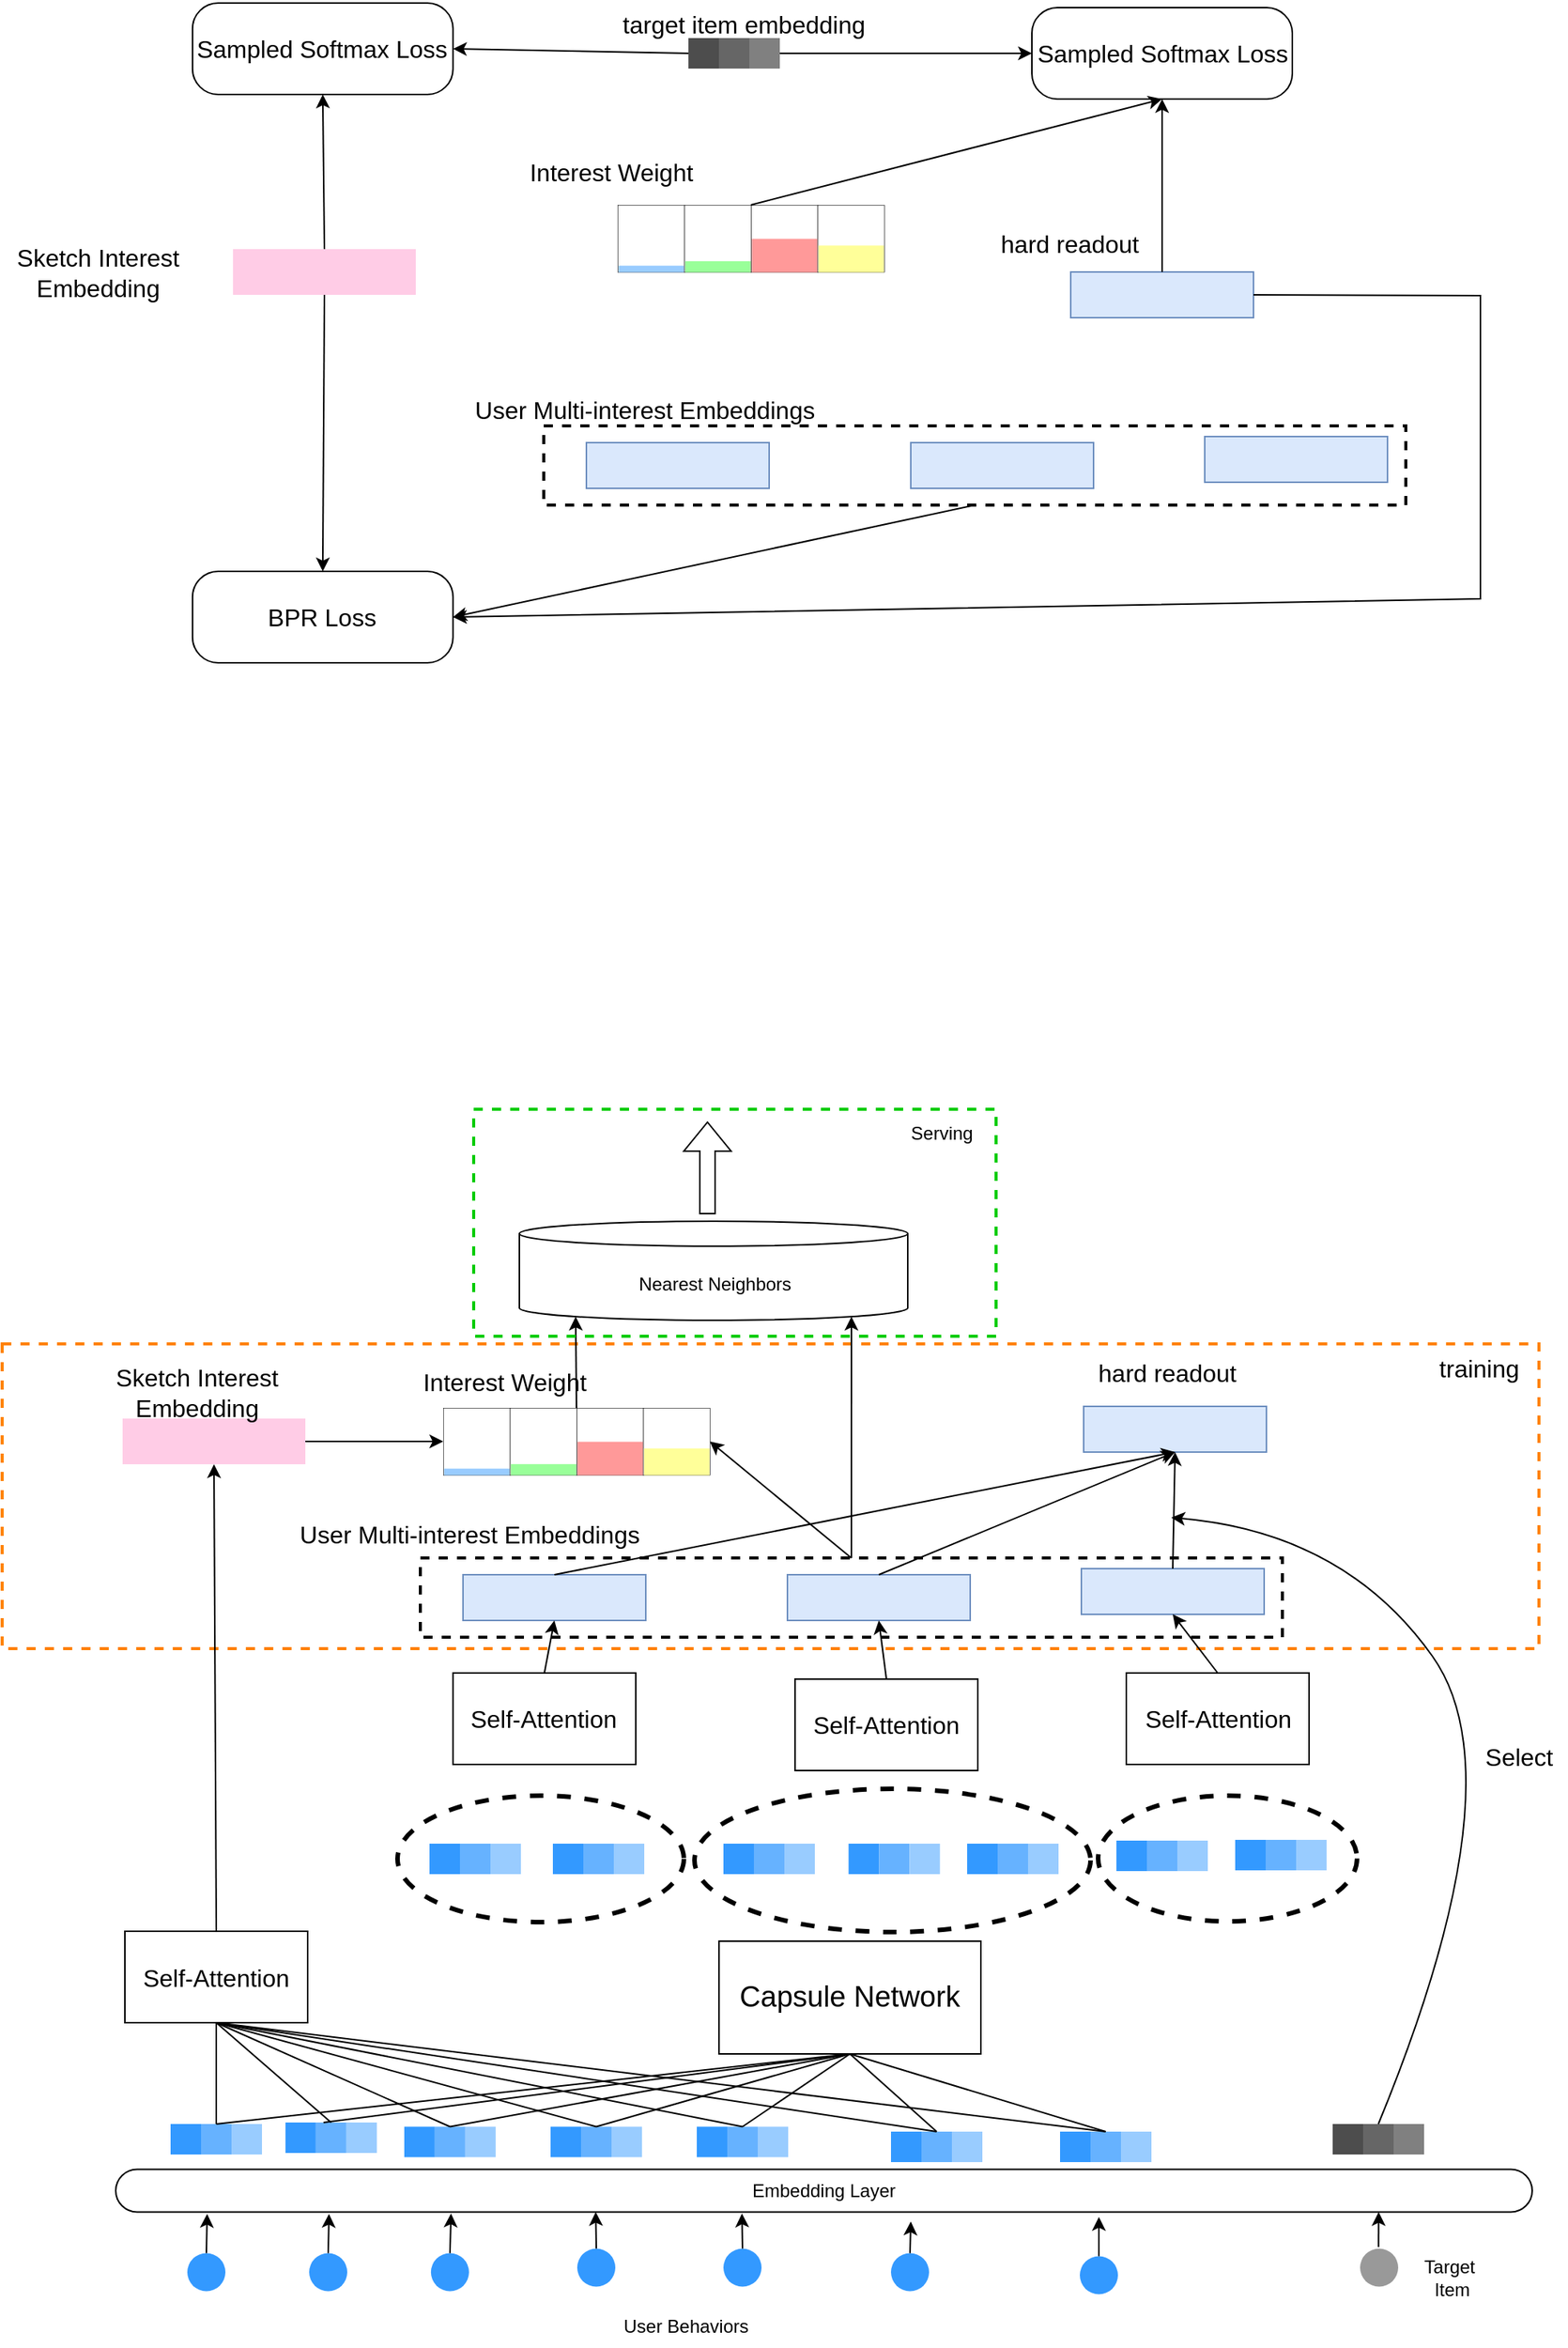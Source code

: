 <mxfile version="24.2.3" type="github">
  <diagram id="xxs9f7XkWUvfaM0idZEA" name="第 1 页">
    <mxGraphModel dx="1449" dy="1689" grid="0" gridSize="10" guides="1" tooltips="1" connect="1" arrows="0" fold="1" page="1" pageScale="1" pageWidth="1169" pageHeight="827" math="0" shadow="0">
      <root>
        <mxCell id="0" />
        <mxCell id="1" parent="0" />
        <mxCell id="RtRES47J5Ojtq-fYCREe-252" value="" style="rounded=0;whiteSpace=wrap;html=1;dashed=1;strokeWidth=2;fillColor=none;strokeColor=#FF8000;" vertex="1" parent="1">
          <mxGeometry x="19.42" y="159" width="1009" height="200" as="geometry" />
        </mxCell>
        <mxCell id="RtRES47J5Ojtq-fYCREe-196" value="" style="group" vertex="1" connectable="0" parent="1">
          <mxGeometry x="330.5" y="6.0" width="339" height="160.0" as="geometry" />
        </mxCell>
        <mxCell id="RtRES47J5Ojtq-fYCREe-189" value="Serving" style="text;html=1;align=center;verticalAlign=middle;resizable=0;points=[];autosize=1;strokeColor=none;fillColor=none;" vertex="1" parent="RtRES47J5Ojtq-fYCREe-196">
          <mxGeometry x="275.5" y="1.99" width="59" height="26" as="geometry" />
        </mxCell>
        <mxCell id="RtRES47J5Ojtq-fYCREe-190" value="" style="shape=flexArrow;endArrow=classic;html=1;rounded=0;" edge="1" parent="RtRES47J5Ojtq-fYCREe-196">
          <mxGeometry width="50" height="50" relative="1" as="geometry">
            <mxPoint x="152" y="67.99" as="sourcePoint" />
            <mxPoint x="152" y="6.99" as="targetPoint" />
          </mxGeometry>
        </mxCell>
        <mxCell id="RtRES47J5Ojtq-fYCREe-191" value="" style="group" vertex="1" connectable="0" parent="RtRES47J5Ojtq-fYCREe-196">
          <mxGeometry x="28.5" y="72.5" width="255" height="65" as="geometry" />
        </mxCell>
        <mxCell id="RtRES47J5Ojtq-fYCREe-192" value="" style="shape=cylinder3;whiteSpace=wrap;html=1;boundedLbl=1;backgroundOutline=1;size=8.176;" vertex="1" parent="RtRES47J5Ojtq-fYCREe-191">
          <mxGeometry width="255" height="65" as="geometry" />
        </mxCell>
        <mxCell id="RtRES47J5Ojtq-fYCREe-193" value="Nearest N&lt;span style=&quot;background-color: initial;&quot;&gt;eighbors&lt;/span&gt;" style="text;html=1;align=center;verticalAlign=middle;resizable=0;points=[];autosize=1;strokeColor=none;fillColor=none;" vertex="1" parent="RtRES47J5Ojtq-fYCREe-191">
          <mxGeometry x="68.999" y="28.51" width="118" height="26" as="geometry" />
        </mxCell>
        <mxCell id="RtRES47J5Ojtq-fYCREe-122" value="" style="ellipse;whiteSpace=wrap;html=1;dashed=1;shadow=0;strokeWidth=3;fillColor=none;" vertex="1" parent="1">
          <mxGeometry x="739" y="455.5" width="170" height="82.5" as="geometry" />
        </mxCell>
        <mxCell id="eZbzr1Br7c3N-v60xn89-15" value="User Behaviors" style="text;html=1;align=center;verticalAlign=middle;resizable=0;points=[];autosize=1;strokeColor=none;fillColor=none;rotation=0;" parent="1" vertex="1">
          <mxGeometry x="418" y="791" width="100" height="26" as="geometry" />
        </mxCell>
        <mxCell id="4Mn8asKNzj84r8SPvgYz-38" value="" style="ellipse;whiteSpace=wrap;html=1;aspect=fixed;fillColor=#3399FF;strokeColor=none;container=0;" parent="1" vertex="1">
          <mxGeometry x="397.0" y="752.75" width="25" height="25" as="geometry" />
        </mxCell>
        <mxCell id="4Mn8asKNzj84r8SPvgYz-250" value="" style="ellipse;whiteSpace=wrap;html=1;aspect=fixed;fillColor=#3399FF;strokeColor=none;container=0;" parent="1" vertex="1">
          <mxGeometry x="493.0" y="752.75" width="25" height="25" as="geometry" />
        </mxCell>
        <mxCell id="eZbzr1Br7c3N-v60xn89-103" value="Embedding Layer" style="rounded=1;whiteSpace=wrap;html=1;arcSize=50;direction=west;rotation=0;" parent="1" vertex="1">
          <mxGeometry x="94" y="700.74" width="930" height="28.01" as="geometry" />
        </mxCell>
        <mxCell id="4Mn8asKNzj84r8SPvgYz-272" value="" style="ellipse;whiteSpace=wrap;html=1;aspect=fixed;fillColor=#999999;strokeColor=none;container=0;" parent="1" vertex="1">
          <mxGeometry x="911" y="752.75" width="25" height="25" as="geometry" />
        </mxCell>
        <mxCell id="4Mn8asKNzj84r8SPvgYz-296" value="Target&amp;nbsp;&lt;div style=&quot;font-size: 12px;&quot;&gt;Item&lt;/div&gt;" style="text;html=1;align=center;verticalAlign=middle;resizable=0;points=[];autosize=1;strokeColor=none;fillColor=none;fontSize=12;strokeWidth=1;" parent="1" vertex="1">
          <mxGeometry x="943.62" y="751.75" width="55" height="41" as="geometry" />
        </mxCell>
        <mxCell id="RtRES47J5Ojtq-fYCREe-1" value="" style="group" vertex="1" connectable="0" parent="1">
          <mxGeometry x="283.44" y="672.75" width="60" height="20" as="geometry" />
        </mxCell>
        <mxCell id="4Mn8asKNzj84r8SPvgYz-265" value="" style="whiteSpace=wrap;html=1;aspect=fixed;fillColor=#3399FF;strokeColor=none;container=0;flipV=0;" parent="RtRES47J5Ojtq-fYCREe-1" vertex="1">
          <mxGeometry width="20" height="20" as="geometry" />
        </mxCell>
        <mxCell id="4Mn8asKNzj84r8SPvgYz-266" value="" style="whiteSpace=wrap;html=1;aspect=fixed;fillColor=#66B2FF;strokeColor=none;container=0;flipV=0;" parent="RtRES47J5Ojtq-fYCREe-1" vertex="1">
          <mxGeometry x="20" width="20" height="20" as="geometry" />
        </mxCell>
        <mxCell id="4Mn8asKNzj84r8SPvgYz-267" value="" style="whiteSpace=wrap;html=1;aspect=fixed;fillColor=#99CCFF;strokeColor=none;container=0;flipV=0;" parent="RtRES47J5Ojtq-fYCREe-1" vertex="1">
          <mxGeometry x="40" width="20" height="20" as="geometry" />
        </mxCell>
        <mxCell id="RtRES47J5Ojtq-fYCREe-10" value="" style="group" vertex="1" connectable="0" parent="1">
          <mxGeometry x="714" y="676" width="60" height="20" as="geometry" />
        </mxCell>
        <mxCell id="RtRES47J5Ojtq-fYCREe-11" value="" style="whiteSpace=wrap;html=1;aspect=fixed;fillColor=#3399FF;strokeColor=none;container=0;flipV=0;" vertex="1" parent="RtRES47J5Ojtq-fYCREe-10">
          <mxGeometry width="20" height="20" as="geometry" />
        </mxCell>
        <mxCell id="RtRES47J5Ojtq-fYCREe-12" value="" style="whiteSpace=wrap;html=1;aspect=fixed;fillColor=#66B2FF;strokeColor=none;container=0;flipV=0;" vertex="1" parent="RtRES47J5Ojtq-fYCREe-10">
          <mxGeometry x="20" width="20" height="20" as="geometry" />
        </mxCell>
        <mxCell id="RtRES47J5Ojtq-fYCREe-13" value="" style="whiteSpace=wrap;html=1;aspect=fixed;fillColor=#99CCFF;strokeColor=none;container=0;flipV=0;" vertex="1" parent="RtRES47J5Ojtq-fYCREe-10">
          <mxGeometry x="40" width="20" height="20" as="geometry" />
        </mxCell>
        <mxCell id="RtRES47J5Ojtq-fYCREe-2" value="" style="group" vertex="1" connectable="0" parent="1">
          <mxGeometry x="379.5" y="672.75" width="60" height="20" as="geometry" />
        </mxCell>
        <mxCell id="RtRES47J5Ojtq-fYCREe-3" value="" style="whiteSpace=wrap;html=1;aspect=fixed;fillColor=#3399FF;strokeColor=none;container=0;flipV=0;" vertex="1" parent="RtRES47J5Ojtq-fYCREe-2">
          <mxGeometry width="20" height="20" as="geometry" />
        </mxCell>
        <mxCell id="RtRES47J5Ojtq-fYCREe-4" value="" style="whiteSpace=wrap;html=1;aspect=fixed;fillColor=#66B2FF;strokeColor=none;container=0;flipV=0;" vertex="1" parent="RtRES47J5Ojtq-fYCREe-2">
          <mxGeometry x="20" width="20" height="20" as="geometry" />
        </mxCell>
        <mxCell id="RtRES47J5Ojtq-fYCREe-5" value="" style="whiteSpace=wrap;html=1;aspect=fixed;fillColor=#99CCFF;strokeColor=none;container=0;flipV=0;" vertex="1" parent="RtRES47J5Ojtq-fYCREe-2">
          <mxGeometry x="40" width="20" height="20" as="geometry" />
        </mxCell>
        <mxCell id="RtRES47J5Ojtq-fYCREe-6" value="" style="group" vertex="1" connectable="0" parent="1">
          <mxGeometry x="475.5" y="672.75" width="60" height="20" as="geometry" />
        </mxCell>
        <mxCell id="RtRES47J5Ojtq-fYCREe-7" value="" style="whiteSpace=wrap;html=1;aspect=fixed;fillColor=#3399FF;strokeColor=none;container=0;flipV=0;" vertex="1" parent="RtRES47J5Ojtq-fYCREe-6">
          <mxGeometry width="20" height="20" as="geometry" />
        </mxCell>
        <mxCell id="RtRES47J5Ojtq-fYCREe-8" value="" style="whiteSpace=wrap;html=1;aspect=fixed;fillColor=#66B2FF;strokeColor=none;container=0;flipV=0;" vertex="1" parent="RtRES47J5Ojtq-fYCREe-6">
          <mxGeometry x="20" width="20" height="20" as="geometry" />
        </mxCell>
        <mxCell id="RtRES47J5Ojtq-fYCREe-9" value="" style="whiteSpace=wrap;html=1;aspect=fixed;fillColor=#99CCFF;strokeColor=none;container=0;flipV=0;" vertex="1" parent="RtRES47J5Ojtq-fYCREe-6">
          <mxGeometry x="40" width="20" height="20" as="geometry" />
        </mxCell>
        <mxCell id="4Mn8asKNzj84r8SPvgYz-212" value="" style="ellipse;whiteSpace=wrap;html=1;aspect=fixed;fillColor=#3399FF;strokeColor=none;container=0;" parent="1" vertex="1">
          <mxGeometry x="300.94" y="755.75" width="25" height="25" as="geometry" />
        </mxCell>
        <mxCell id="RtRES47J5Ojtq-fYCREe-15" value="" style="group" vertex="1" connectable="0" parent="1">
          <mxGeometry x="893" y="671" width="60" height="20" as="geometry" />
        </mxCell>
        <mxCell id="4Mn8asKNzj84r8SPvgYz-290" value="" style="whiteSpace=wrap;html=1;aspect=fixed;fillColor=#4D4D4D;strokeColor=none;container=0;" parent="RtRES47J5Ojtq-fYCREe-15" vertex="1">
          <mxGeometry width="20" height="20" as="geometry" />
        </mxCell>
        <mxCell id="4Mn8asKNzj84r8SPvgYz-291" value="" style="whiteSpace=wrap;html=1;aspect=fixed;fillColor=#666666;strokeColor=none;container=0;" parent="RtRES47J5Ojtq-fYCREe-15" vertex="1">
          <mxGeometry x="20" width="20" height="20" as="geometry" />
        </mxCell>
        <mxCell id="4Mn8asKNzj84r8SPvgYz-292" value="" style="whiteSpace=wrap;html=1;aspect=fixed;fillColor=#808080;strokeColor=none;container=0;" parent="RtRES47J5Ojtq-fYCREe-15" vertex="1">
          <mxGeometry x="40" width="20" height="20" as="geometry" />
        </mxCell>
        <mxCell id="RtRES47J5Ojtq-fYCREe-17" value="" style="ellipse;whiteSpace=wrap;html=1;aspect=fixed;fillColor=#3399FF;strokeColor=none;container=0;" vertex="1" parent="1">
          <mxGeometry x="603.0" y="755.75" width="25" height="25" as="geometry" />
        </mxCell>
        <mxCell id="RtRES47J5Ojtq-fYCREe-19" value="" style="endArrow=classic;html=1;rounded=0;exitX=0.5;exitY=0;exitDx=0;exitDy=0;" edge="1" parent="1" source="4Mn8asKNzj84r8SPvgYz-212">
          <mxGeometry width="50" height="50" relative="1" as="geometry">
            <mxPoint x="314.06" y="752.75" as="sourcePoint" />
            <mxPoint x="314.12" y="729.75" as="targetPoint" />
          </mxGeometry>
        </mxCell>
        <mxCell id="RtRES47J5Ojtq-fYCREe-20" value="" style="endArrow=classic;html=1;rounded=0;exitX=0.5;exitY=0;exitDx=0;exitDy=0;" edge="1" parent="1" source="RtRES47J5Ojtq-fYCREe-17">
          <mxGeometry width="50" height="50" relative="1" as="geometry">
            <mxPoint x="660" y="735" as="sourcePoint" />
            <mxPoint x="616" y="735" as="targetPoint" />
          </mxGeometry>
        </mxCell>
        <mxCell id="RtRES47J5Ojtq-fYCREe-21" value="" style="endArrow=classic;html=1;rounded=0;exitX=0.5;exitY=0;exitDx=0;exitDy=0;" edge="1" parent="1" source="4Mn8asKNzj84r8SPvgYz-38">
          <mxGeometry width="50" height="50" relative="1" as="geometry">
            <mxPoint x="409.07" y="751.75" as="sourcePoint" />
            <mxPoint x="409.13" y="728.75" as="targetPoint" />
          </mxGeometry>
        </mxCell>
        <mxCell id="RtRES47J5Ojtq-fYCREe-22" value="" style="endArrow=classic;html=1;rounded=0;exitX=0.5;exitY=0;exitDx=0;exitDy=0;" edge="1" parent="1" source="4Mn8asKNzj84r8SPvgYz-250">
          <mxGeometry width="50" height="50" relative="1" as="geometry">
            <mxPoint x="511" y="741" as="sourcePoint" />
            <mxPoint x="505.13" y="729.75" as="targetPoint" />
          </mxGeometry>
        </mxCell>
        <mxCell id="RtRES47J5Ojtq-fYCREe-23" value="" style="endArrow=classic;html=1;rounded=0;" edge="1" parent="1">
          <mxGeometry width="50" height="50" relative="1" as="geometry">
            <mxPoint x="923.12" y="751.75" as="sourcePoint" />
            <mxPoint x="923.18" y="728.75" as="targetPoint" />
          </mxGeometry>
        </mxCell>
        <mxCell id="RtRES47J5Ojtq-fYCREe-24" value="Capsule Network" style="whiteSpace=wrap;html=1;fontSize=19;" vertex="1" parent="1">
          <mxGeometry x="490.09" y="551" width="171.91" height="74" as="geometry" />
        </mxCell>
        <mxCell id="RtRES47J5Ojtq-fYCREe-25" value="" style="endArrow=none;html=1;rounded=0;entryX=0.5;entryY=1;entryDx=0;entryDy=0;exitX=0.5;exitY=0;exitDx=0;exitDy=0;" edge="1" parent="1" source="4Mn8asKNzj84r8SPvgYz-266" target="RtRES47J5Ojtq-fYCREe-24">
          <mxGeometry width="50" height="50" relative="1" as="geometry">
            <mxPoint x="315" y="656" as="sourcePoint" />
            <mxPoint x="402" y="604" as="targetPoint" />
          </mxGeometry>
        </mxCell>
        <mxCell id="RtRES47J5Ojtq-fYCREe-26" value="" style="endArrow=none;html=1;rounded=0;entryX=0.5;entryY=1;entryDx=0;entryDy=0;exitX=0.5;exitY=0;exitDx=0;exitDy=0;" edge="1" parent="1" source="RtRES47J5Ojtq-fYCREe-4" target="RtRES47J5Ojtq-fYCREe-24">
          <mxGeometry width="50" height="50" relative="1" as="geometry">
            <mxPoint x="371" y="654" as="sourcePoint" />
            <mxPoint x="531" y="624" as="targetPoint" />
          </mxGeometry>
        </mxCell>
        <mxCell id="RtRES47J5Ojtq-fYCREe-28" value="" style="endArrow=none;html=1;rounded=0;entryX=0.5;entryY=1;entryDx=0;entryDy=0;exitX=0.5;exitY=0;exitDx=0;exitDy=0;" edge="1" parent="1" source="RtRES47J5Ojtq-fYCREe-8" target="RtRES47J5Ojtq-fYCREe-24">
          <mxGeometry width="50" height="50" relative="1" as="geometry">
            <mxPoint x="467" y="656" as="sourcePoint" />
            <mxPoint x="596" y="617" as="targetPoint" />
          </mxGeometry>
        </mxCell>
        <mxCell id="RtRES47J5Ojtq-fYCREe-44" value="" style="group" vertex="1" connectable="0" parent="1">
          <mxGeometry x="205.42" y="670" width="60" height="20" as="geometry" />
        </mxCell>
        <mxCell id="RtRES47J5Ojtq-fYCREe-45" value="" style="whiteSpace=wrap;html=1;aspect=fixed;fillColor=#3399FF;strokeColor=none;container=0;flipV=0;" vertex="1" parent="RtRES47J5Ojtq-fYCREe-44">
          <mxGeometry width="20" height="20" as="geometry" />
        </mxCell>
        <mxCell id="RtRES47J5Ojtq-fYCREe-46" value="" style="whiteSpace=wrap;html=1;aspect=fixed;fillColor=#66B2FF;strokeColor=none;container=0;flipV=0;" vertex="1" parent="RtRES47J5Ojtq-fYCREe-44">
          <mxGeometry x="20" width="20" height="20" as="geometry" />
        </mxCell>
        <mxCell id="RtRES47J5Ojtq-fYCREe-47" value="" style="whiteSpace=wrap;html=1;aspect=fixed;fillColor=#99CCFF;strokeColor=none;container=0;flipV=0;" vertex="1" parent="RtRES47J5Ojtq-fYCREe-44">
          <mxGeometry x="40" width="20" height="20" as="geometry" />
        </mxCell>
        <mxCell id="RtRES47J5Ojtq-fYCREe-48" value="" style="group" vertex="1" connectable="0" parent="1">
          <mxGeometry x="130" y="671" width="60" height="20" as="geometry" />
        </mxCell>
        <mxCell id="RtRES47J5Ojtq-fYCREe-49" value="" style="whiteSpace=wrap;html=1;aspect=fixed;fillColor=#3399FF;strokeColor=none;container=0;flipV=0;" vertex="1" parent="RtRES47J5Ojtq-fYCREe-48">
          <mxGeometry width="20" height="20" as="geometry" />
        </mxCell>
        <mxCell id="RtRES47J5Ojtq-fYCREe-50" value="" style="whiteSpace=wrap;html=1;aspect=fixed;fillColor=#66B2FF;strokeColor=none;container=0;flipV=0;" vertex="1" parent="RtRES47J5Ojtq-fYCREe-48">
          <mxGeometry x="20" width="20" height="20" as="geometry" />
        </mxCell>
        <mxCell id="RtRES47J5Ojtq-fYCREe-51" value="" style="whiteSpace=wrap;html=1;aspect=fixed;fillColor=#99CCFF;strokeColor=none;container=0;flipV=0;" vertex="1" parent="RtRES47J5Ojtq-fYCREe-48">
          <mxGeometry x="40" width="20" height="20" as="geometry" />
        </mxCell>
        <mxCell id="RtRES47J5Ojtq-fYCREe-57" value="" style="group" vertex="1" connectable="0" parent="1">
          <mxGeometry x="603" y="676" width="60" height="20" as="geometry" />
        </mxCell>
        <mxCell id="RtRES47J5Ojtq-fYCREe-58" value="" style="whiteSpace=wrap;html=1;aspect=fixed;fillColor=#3399FF;strokeColor=none;container=0;flipV=0;" vertex="1" parent="RtRES47J5Ojtq-fYCREe-57">
          <mxGeometry width="20" height="20" as="geometry" />
        </mxCell>
        <mxCell id="RtRES47J5Ojtq-fYCREe-59" value="" style="whiteSpace=wrap;html=1;aspect=fixed;fillColor=#66B2FF;strokeColor=none;container=0;flipV=0;" vertex="1" parent="RtRES47J5Ojtq-fYCREe-57">
          <mxGeometry x="20" width="20" height="20" as="geometry" />
        </mxCell>
        <mxCell id="RtRES47J5Ojtq-fYCREe-60" value="" style="whiteSpace=wrap;html=1;aspect=fixed;fillColor=#99CCFF;strokeColor=none;container=0;flipV=0;" vertex="1" parent="RtRES47J5Ojtq-fYCREe-57">
          <mxGeometry x="40" width="20" height="20" as="geometry" />
        </mxCell>
        <mxCell id="RtRES47J5Ojtq-fYCREe-61" value="" style="ellipse;whiteSpace=wrap;html=1;aspect=fixed;fillColor=#3399FF;strokeColor=none;container=0;" vertex="1" parent="1">
          <mxGeometry x="221" y="755.75" width="25" height="25" as="geometry" />
        </mxCell>
        <mxCell id="RtRES47J5Ojtq-fYCREe-62" value="" style="ellipse;whiteSpace=wrap;html=1;aspect=fixed;fillColor=#3399FF;strokeColor=none;container=0;" vertex="1" parent="1">
          <mxGeometry x="141" y="755.75" width="25" height="25" as="geometry" />
        </mxCell>
        <mxCell id="RtRES47J5Ojtq-fYCREe-63" value="" style="ellipse;whiteSpace=wrap;html=1;aspect=fixed;fillColor=#3399FF;strokeColor=none;container=0;" vertex="1" parent="1">
          <mxGeometry x="727" y="757.75" width="25" height="25" as="geometry" />
        </mxCell>
        <mxCell id="RtRES47J5Ojtq-fYCREe-64" value="" style="endArrow=none;html=1;rounded=0;exitX=0.5;exitY=0;exitDx=0;exitDy=0;entryX=0.5;entryY=1;entryDx=0;entryDy=0;" edge="1" parent="1" source="RtRES47J5Ojtq-fYCREe-50" target="RtRES47J5Ojtq-fYCREe-24">
          <mxGeometry width="50" height="50" relative="1" as="geometry">
            <mxPoint x="157" y="668" as="sourcePoint" />
            <mxPoint x="207" y="618" as="targetPoint" />
          </mxGeometry>
        </mxCell>
        <mxCell id="RtRES47J5Ojtq-fYCREe-65" value="" style="endArrow=none;html=1;rounded=0;entryX=0.5;entryY=0;entryDx=0;entryDy=0;exitX=0.5;exitY=1;exitDx=0;exitDy=0;" edge="1" parent="1" source="RtRES47J5Ojtq-fYCREe-24" target="RtRES47J5Ojtq-fYCREe-59">
          <mxGeometry width="50" height="50" relative="1" as="geometry">
            <mxPoint x="532" y="593" as="sourcePoint" />
            <mxPoint x="582" y="543" as="targetPoint" />
          </mxGeometry>
        </mxCell>
        <mxCell id="RtRES47J5Ojtq-fYCREe-66" value="" style="endArrow=none;html=1;rounded=0;entryX=0.5;entryY=0;entryDx=0;entryDy=0;exitX=0.5;exitY=1;exitDx=0;exitDy=0;" edge="1" parent="1" source="RtRES47J5Ojtq-fYCREe-24" target="RtRES47J5Ojtq-fYCREe-12">
          <mxGeometry width="50" height="50" relative="1" as="geometry">
            <mxPoint x="546" y="597" as="sourcePoint" />
            <mxPoint x="596" y="547" as="targetPoint" />
          </mxGeometry>
        </mxCell>
        <mxCell id="RtRES47J5Ojtq-fYCREe-67" value="" style="endArrow=none;html=1;rounded=0;exitX=0.25;exitY=0;exitDx=0;exitDy=0;entryX=0.5;entryY=1;entryDx=0;entryDy=0;" edge="1" parent="1" source="RtRES47J5Ojtq-fYCREe-46" target="RtRES47J5Ojtq-fYCREe-24">
          <mxGeometry width="50" height="50" relative="1" as="geometry">
            <mxPoint x="83" y="631" as="sourcePoint" />
            <mxPoint x="133" y="581" as="targetPoint" />
          </mxGeometry>
        </mxCell>
        <mxCell id="RtRES47J5Ojtq-fYCREe-70" value="" style="endArrow=classic;html=1;rounded=0;exitX=0.5;exitY=0;exitDx=0;exitDy=0;" edge="1" parent="1" source="RtRES47J5Ojtq-fYCREe-62">
          <mxGeometry width="50" height="50" relative="1" as="geometry">
            <mxPoint x="130" y="755.75" as="sourcePoint" />
            <mxPoint x="154" y="730" as="targetPoint" />
          </mxGeometry>
        </mxCell>
        <mxCell id="RtRES47J5Ojtq-fYCREe-71" value="" style="endArrow=classic;html=1;rounded=0;exitX=0.5;exitY=0;exitDx=0;exitDy=0;" edge="1" parent="1" source="RtRES47J5Ojtq-fYCREe-61">
          <mxGeometry width="50" height="50" relative="1" as="geometry">
            <mxPoint x="333" y="776" as="sourcePoint" />
            <mxPoint x="234" y="730" as="targetPoint" />
          </mxGeometry>
        </mxCell>
        <mxCell id="RtRES47J5Ojtq-fYCREe-72" value="" style="endArrow=classic;html=1;rounded=0;exitX=0.5;exitY=0;exitDx=0;exitDy=0;" edge="1" parent="1" source="RtRES47J5Ojtq-fYCREe-63">
          <mxGeometry width="50" height="50" relative="1" as="geometry">
            <mxPoint x="676.5" y="773.25" as="sourcePoint" />
            <mxPoint x="739.5" y="732" as="targetPoint" />
          </mxGeometry>
        </mxCell>
        <mxCell id="RtRES47J5Ojtq-fYCREe-75" value="" style="group" vertex="1" connectable="0" parent="1">
          <mxGeometry x="493" y="487" width="60" height="20" as="geometry" />
        </mxCell>
        <mxCell id="RtRES47J5Ojtq-fYCREe-76" value="" style="whiteSpace=wrap;html=1;aspect=fixed;fillColor=#3399FF;strokeColor=none;container=0;flipV=0;" vertex="1" parent="RtRES47J5Ojtq-fYCREe-75">
          <mxGeometry width="20" height="20" as="geometry" />
        </mxCell>
        <mxCell id="RtRES47J5Ojtq-fYCREe-77" value="" style="whiteSpace=wrap;html=1;aspect=fixed;fillColor=#66B2FF;strokeColor=none;container=0;flipV=0;" vertex="1" parent="RtRES47J5Ojtq-fYCREe-75">
          <mxGeometry x="20" width="20" height="20" as="geometry" />
        </mxCell>
        <mxCell id="RtRES47J5Ojtq-fYCREe-78" value="" style="whiteSpace=wrap;html=1;aspect=fixed;fillColor=#99CCFF;strokeColor=none;container=0;flipV=0;" vertex="1" parent="RtRES47J5Ojtq-fYCREe-75">
          <mxGeometry x="40" width="20" height="20" as="geometry" />
        </mxCell>
        <mxCell id="RtRES47J5Ojtq-fYCREe-79" value="" style="group" vertex="1" connectable="0" parent="1">
          <mxGeometry x="381" y="487" width="60" height="20" as="geometry" />
        </mxCell>
        <mxCell id="RtRES47J5Ojtq-fYCREe-80" value="" style="whiteSpace=wrap;html=1;aspect=fixed;fillColor=#3399FF;strokeColor=none;container=0;flipV=0;" vertex="1" parent="RtRES47J5Ojtq-fYCREe-79">
          <mxGeometry width="20" height="20" as="geometry" />
        </mxCell>
        <mxCell id="RtRES47J5Ojtq-fYCREe-81" value="" style="whiteSpace=wrap;html=1;aspect=fixed;fillColor=#66B2FF;strokeColor=none;container=0;flipV=0;" vertex="1" parent="RtRES47J5Ojtq-fYCREe-79">
          <mxGeometry x="20" width="20" height="20" as="geometry" />
        </mxCell>
        <mxCell id="RtRES47J5Ojtq-fYCREe-82" value="" style="whiteSpace=wrap;html=1;aspect=fixed;fillColor=#99CCFF;strokeColor=none;container=0;flipV=0;" vertex="1" parent="RtRES47J5Ojtq-fYCREe-79">
          <mxGeometry x="40" width="20" height="20" as="geometry" />
        </mxCell>
        <mxCell id="RtRES47J5Ojtq-fYCREe-83" value="" style="group" vertex="1" connectable="0" parent="1">
          <mxGeometry x="300" y="487" width="60" height="20" as="geometry" />
        </mxCell>
        <mxCell id="RtRES47J5Ojtq-fYCREe-84" value="" style="whiteSpace=wrap;html=1;aspect=fixed;fillColor=#3399FF;strokeColor=none;container=0;flipV=0;" vertex="1" parent="RtRES47J5Ojtq-fYCREe-83">
          <mxGeometry width="20" height="20" as="geometry" />
        </mxCell>
        <mxCell id="RtRES47J5Ojtq-fYCREe-85" value="" style="whiteSpace=wrap;html=1;aspect=fixed;fillColor=#66B2FF;strokeColor=none;container=0;flipV=0;" vertex="1" parent="RtRES47J5Ojtq-fYCREe-83">
          <mxGeometry x="20" width="20" height="20" as="geometry" />
        </mxCell>
        <mxCell id="RtRES47J5Ojtq-fYCREe-86" value="" style="whiteSpace=wrap;html=1;aspect=fixed;fillColor=#99CCFF;strokeColor=none;container=0;flipV=0;" vertex="1" parent="RtRES47J5Ojtq-fYCREe-83">
          <mxGeometry x="40" width="20" height="20" as="geometry" />
        </mxCell>
        <mxCell id="RtRES47J5Ojtq-fYCREe-91" value="" style="group" vertex="1" connectable="0" parent="1">
          <mxGeometry x="653" y="487" width="60" height="20" as="geometry" />
        </mxCell>
        <mxCell id="RtRES47J5Ojtq-fYCREe-92" value="" style="whiteSpace=wrap;html=1;aspect=fixed;fillColor=#3399FF;strokeColor=none;container=0;flipV=0;" vertex="1" parent="RtRES47J5Ojtq-fYCREe-91">
          <mxGeometry width="20" height="20" as="geometry" />
        </mxCell>
        <mxCell id="RtRES47J5Ojtq-fYCREe-93" value="" style="whiteSpace=wrap;html=1;aspect=fixed;fillColor=#66B2FF;strokeColor=none;container=0;flipV=0;" vertex="1" parent="RtRES47J5Ojtq-fYCREe-91">
          <mxGeometry x="20" width="20" height="20" as="geometry" />
        </mxCell>
        <mxCell id="RtRES47J5Ojtq-fYCREe-94" value="" style="whiteSpace=wrap;html=1;aspect=fixed;fillColor=#99CCFF;strokeColor=none;container=0;flipV=0;" vertex="1" parent="RtRES47J5Ojtq-fYCREe-91">
          <mxGeometry x="40" width="20" height="20" as="geometry" />
        </mxCell>
        <mxCell id="RtRES47J5Ojtq-fYCREe-95" value="" style="group" vertex="1" connectable="0" parent="1">
          <mxGeometry x="575.15" y="487" width="172.85" height="55" as="geometry" />
        </mxCell>
        <mxCell id="RtRES47J5Ojtq-fYCREe-96" value="" style="whiteSpace=wrap;html=1;aspect=fixed;fillColor=#3399FF;strokeColor=none;container=0;flipV=0;" vertex="1" parent="RtRES47J5Ojtq-fYCREe-95">
          <mxGeometry width="20" height="20" as="geometry" />
        </mxCell>
        <mxCell id="RtRES47J5Ojtq-fYCREe-97" value="" style="whiteSpace=wrap;html=1;aspect=fixed;fillColor=#66B2FF;strokeColor=none;container=0;flipV=0;" vertex="1" parent="RtRES47J5Ojtq-fYCREe-95">
          <mxGeometry x="20" width="20" height="20" as="geometry" />
        </mxCell>
        <mxCell id="RtRES47J5Ojtq-fYCREe-98" value="" style="whiteSpace=wrap;html=1;aspect=fixed;fillColor=#99CCFF;strokeColor=none;container=0;flipV=0;" vertex="1" parent="RtRES47J5Ojtq-fYCREe-95">
          <mxGeometry x="40" width="20" height="20" as="geometry" />
        </mxCell>
        <mxCell id="RtRES47J5Ojtq-fYCREe-103" value="Self-Attention" style="rounded=0;whiteSpace=wrap;html=1;fontSize=16;" vertex="1" parent="1">
          <mxGeometry x="315.42" y="375" width="120" height="60" as="geometry" />
        </mxCell>
        <mxCell id="RtRES47J5Ojtq-fYCREe-104" value="Self-Attention" style="rounded=0;whiteSpace=wrap;html=1;fontSize=16;" vertex="1" parent="1">
          <mxGeometry x="540" y="379" width="120" height="60" as="geometry" />
        </mxCell>
        <mxCell id="RtRES47J5Ojtq-fYCREe-105" value="Self-Attention" style="rounded=0;whiteSpace=wrap;html=1;fontSize=16;" vertex="1" parent="1">
          <mxGeometry x="757.5" y="375" width="120" height="60" as="geometry" />
        </mxCell>
        <mxCell id="RtRES47J5Ojtq-fYCREe-106" value="" style="rounded=0;whiteSpace=wrap;html=1;fillColor=#dae8fc;strokeColor=#6c8ebf;direction=west;flipH=0;flipV=1;container=0;" vertex="1" parent="1">
          <mxGeometry x="728" y="306.5" width="120" height="30" as="geometry" />
        </mxCell>
        <mxCell id="RtRES47J5Ojtq-fYCREe-107" value="" style="rounded=0;whiteSpace=wrap;html=1;fillColor=#dae8fc;strokeColor=#6c8ebf;direction=west;flipH=0;flipV=1;container=0;" vertex="1" parent="1">
          <mxGeometry x="322.0" y="310.5" width="120" height="30" as="geometry" />
        </mxCell>
        <mxCell id="RtRES47J5Ojtq-fYCREe-108" value="" style="rounded=0;whiteSpace=wrap;html=1;fillColor=#dae8fc;strokeColor=#6c8ebf;direction=west;flipH=0;flipV=1;container=0;" vertex="1" parent="1">
          <mxGeometry x="535" y="310.5" width="120" height="30" as="geometry" />
        </mxCell>
        <mxCell id="RtRES47J5Ojtq-fYCREe-109" value="User Multi-interest Embeddings" style="text;html=1;align=center;verticalAlign=middle;resizable=0;points=[];autosize=1;strokeColor=none;fillColor=none;fontSize=16;" vertex="1" parent="1">
          <mxGeometry x="205.42" y="268.5" width="241" height="31" as="geometry" />
        </mxCell>
        <mxCell id="RtRES47J5Ojtq-fYCREe-110" value="Self-Attention" style="rounded=0;whiteSpace=wrap;html=1;fontSize=16;" vertex="1" parent="1">
          <mxGeometry x="100" y="544.5" width="120" height="60" as="geometry" />
        </mxCell>
        <mxCell id="RtRES47J5Ojtq-fYCREe-112" value="" style="endArrow=none;html=1;rounded=0;entryX=0.5;entryY=1;entryDx=0;entryDy=0;exitX=0.5;exitY=0;exitDx=0;exitDy=0;" edge="1" parent="1" source="RtRES47J5Ojtq-fYCREe-50" target="RtRES47J5Ojtq-fYCREe-110">
          <mxGeometry width="50" height="50" relative="1" as="geometry">
            <mxPoint x="661" y="599" as="sourcePoint" />
            <mxPoint x="775" y="568" as="targetPoint" />
          </mxGeometry>
        </mxCell>
        <mxCell id="RtRES47J5Ojtq-fYCREe-113" value="" style="endArrow=none;html=1;rounded=0;entryX=0.5;entryY=1;entryDx=0;entryDy=0;exitX=0.5;exitY=0;exitDx=0;exitDy=0;" edge="1" parent="1" source="RtRES47J5Ojtq-fYCREe-46" target="RtRES47J5Ojtq-fYCREe-110">
          <mxGeometry width="50" height="50" relative="1" as="geometry">
            <mxPoint x="232" y="625" as="sourcePoint" />
            <mxPoint x="909" y="592" as="targetPoint" />
          </mxGeometry>
        </mxCell>
        <mxCell id="RtRES47J5Ojtq-fYCREe-114" value="" style="endArrow=none;html=1;rounded=0;exitX=0.5;exitY=0;exitDx=0;exitDy=0;entryX=0.5;entryY=1;entryDx=0;entryDy=0;" edge="1" parent="1" source="4Mn8asKNzj84r8SPvgYz-266" target="RtRES47J5Ojtq-fYCREe-110">
          <mxGeometry width="50" height="50" relative="1" as="geometry">
            <mxPoint x="288" y="624" as="sourcePoint" />
            <mxPoint x="919" y="602" as="targetPoint" />
          </mxGeometry>
        </mxCell>
        <mxCell id="RtRES47J5Ojtq-fYCREe-115" value="" style="endArrow=none;html=1;rounded=0;entryX=0.5;entryY=1;entryDx=0;entryDy=0;exitX=0.5;exitY=0;exitDx=0;exitDy=0;" edge="1" parent="1" source="RtRES47J5Ojtq-fYCREe-4" target="RtRES47J5Ojtq-fYCREe-110">
          <mxGeometry width="50" height="50" relative="1" as="geometry">
            <mxPoint x="190" y="701" as="sourcePoint" />
            <mxPoint x="929" y="612" as="targetPoint" />
          </mxGeometry>
        </mxCell>
        <mxCell id="RtRES47J5Ojtq-fYCREe-116" value="" style="endArrow=none;html=1;rounded=0;entryX=0.5;entryY=1;entryDx=0;entryDy=0;exitX=0.5;exitY=0;exitDx=0;exitDy=0;" edge="1" parent="1" source="RtRES47J5Ojtq-fYCREe-8" target="RtRES47J5Ojtq-fYCREe-110">
          <mxGeometry width="50" height="50" relative="1" as="geometry">
            <mxPoint x="200" y="711" as="sourcePoint" />
            <mxPoint x="939" y="622" as="targetPoint" />
          </mxGeometry>
        </mxCell>
        <mxCell id="RtRES47J5Ojtq-fYCREe-117" value="" style="endArrow=none;html=1;rounded=0;entryX=0.5;entryY=1;entryDx=0;entryDy=0;exitX=0.5;exitY=0;exitDx=0;exitDy=0;" edge="1" parent="1" source="RtRES47J5Ojtq-fYCREe-59" target="RtRES47J5Ojtq-fYCREe-110">
          <mxGeometry width="50" height="50" relative="1" as="geometry">
            <mxPoint x="672" y="649" as="sourcePoint" />
            <mxPoint x="949" y="632" as="targetPoint" />
          </mxGeometry>
        </mxCell>
        <mxCell id="RtRES47J5Ojtq-fYCREe-118" value="" style="endArrow=none;html=1;rounded=0;entryX=0.5;entryY=1;entryDx=0;entryDy=0;exitX=0.5;exitY=0;exitDx=0;exitDy=0;" edge="1" parent="1" source="RtRES47J5Ojtq-fYCREe-12" target="RtRES47J5Ojtq-fYCREe-110">
          <mxGeometry width="50" height="50" relative="1" as="geometry">
            <mxPoint x="220" y="731" as="sourcePoint" />
            <mxPoint x="959" y="642" as="targetPoint" />
          </mxGeometry>
        </mxCell>
        <mxCell id="RtRES47J5Ojtq-fYCREe-119" value="" style="endArrow=classic;html=1;rounded=0;exitX=0.5;exitY=0;exitDx=0;exitDy=0;entryX=0.5;entryY=0;entryDx=0;entryDy=0;" edge="1" parent="1" source="RtRES47J5Ojtq-fYCREe-110" target="RtRES47J5Ojtq-fYCREe-42">
          <mxGeometry width="50" height="50" relative="1" as="geometry">
            <mxPoint x="156" y="458" as="sourcePoint" />
            <mxPoint x="161" y="355" as="targetPoint" />
          </mxGeometry>
        </mxCell>
        <mxCell id="RtRES47J5Ojtq-fYCREe-120" value="" style="ellipse;whiteSpace=wrap;html=1;dashed=1;shadow=0;strokeWidth=3;fillColor=none;" vertex="1" parent="1">
          <mxGeometry x="279" y="455.5" width="188" height="83" as="geometry" />
        </mxCell>
        <mxCell id="RtRES47J5Ojtq-fYCREe-121" value="" style="ellipse;whiteSpace=wrap;html=1;dashed=1;shadow=0;strokeWidth=3;fillColor=none;" vertex="1" parent="1">
          <mxGeometry x="474" y="451" width="260" height="94" as="geometry" />
        </mxCell>
        <mxCell id="RtRES47J5Ojtq-fYCREe-125" value="" style="endArrow=classic;html=1;rounded=0;entryX=0.5;entryY=0;entryDx=0;entryDy=0;exitX=0.5;exitY=0;exitDx=0;exitDy=0;" edge="1" parent="1" source="RtRES47J5Ojtq-fYCREe-103" target="RtRES47J5Ojtq-fYCREe-107">
          <mxGeometry width="50" height="50" relative="1" as="geometry">
            <mxPoint x="368" y="377" as="sourcePoint" />
            <mxPoint x="418" y="327" as="targetPoint" />
          </mxGeometry>
        </mxCell>
        <mxCell id="RtRES47J5Ojtq-fYCREe-126" value="" style="endArrow=classic;html=1;rounded=0;entryX=0.5;entryY=0;entryDx=0;entryDy=0;exitX=0.5;exitY=0;exitDx=0;exitDy=0;" edge="1" parent="1" source="RtRES47J5Ojtq-fYCREe-104" target="RtRES47J5Ojtq-fYCREe-108">
          <mxGeometry width="50" height="50" relative="1" as="geometry">
            <mxPoint x="385" y="385" as="sourcePoint" />
            <mxPoint x="397" y="333" as="targetPoint" />
          </mxGeometry>
        </mxCell>
        <mxCell id="RtRES47J5Ojtq-fYCREe-127" value="" style="endArrow=classic;html=1;rounded=0;entryX=0.5;entryY=0;entryDx=0;entryDy=0;exitX=0.5;exitY=0;exitDx=0;exitDy=0;" edge="1" parent="1" source="RtRES47J5Ojtq-fYCREe-105" target="RtRES47J5Ojtq-fYCREe-106">
          <mxGeometry width="50" height="50" relative="1" as="geometry">
            <mxPoint x="395" y="395" as="sourcePoint" />
            <mxPoint x="407" y="343" as="targetPoint" />
          </mxGeometry>
        </mxCell>
        <mxCell id="RtRES47J5Ojtq-fYCREe-131" value="" style="rounded=0;whiteSpace=wrap;html=1;fillColor=#dae8fc;strokeColor=#6c8ebf;direction=west;flipH=0;flipV=1;container=0;" vertex="1" parent="1">
          <mxGeometry x="729.5" y="200" width="120" height="30" as="geometry" />
        </mxCell>
        <mxCell id="RtRES47J5Ojtq-fYCREe-132" value="" style="endArrow=classic;html=1;rounded=0;entryX=0.5;entryY=0;entryDx=0;entryDy=0;exitX=0.5;exitY=1;exitDx=0;exitDy=0;" edge="1" parent="1" source="RtRES47J5Ojtq-fYCREe-107" target="RtRES47J5Ojtq-fYCREe-131">
          <mxGeometry width="50" height="50" relative="1" as="geometry">
            <mxPoint x="479" y="277" as="sourcePoint" />
            <mxPoint x="529" y="227" as="targetPoint" />
          </mxGeometry>
        </mxCell>
        <mxCell id="RtRES47J5Ojtq-fYCREe-134" value="" style="endArrow=classic;html=1;rounded=0;entryX=0.5;entryY=0;entryDx=0;entryDy=0;exitX=0.5;exitY=1;exitDx=0;exitDy=0;" edge="1" parent="1" source="RtRES47J5Ojtq-fYCREe-108" target="RtRES47J5Ojtq-fYCREe-131">
          <mxGeometry width="50" height="50" relative="1" as="geometry">
            <mxPoint x="397" y="303" as="sourcePoint" />
            <mxPoint x="669" y="225" as="targetPoint" />
          </mxGeometry>
        </mxCell>
        <mxCell id="RtRES47J5Ojtq-fYCREe-135" value="" style="endArrow=classic;html=1;rounded=0;entryX=0.5;entryY=0;entryDx=0;entryDy=0;exitX=0.5;exitY=1;exitDx=0;exitDy=0;" edge="1" parent="1" source="RtRES47J5Ojtq-fYCREe-106" target="RtRES47J5Ojtq-fYCREe-131">
          <mxGeometry width="50" height="50" relative="1" as="geometry">
            <mxPoint x="407" y="313" as="sourcePoint" />
            <mxPoint x="679" y="235" as="targetPoint" />
          </mxGeometry>
        </mxCell>
        <mxCell id="RtRES47J5Ojtq-fYCREe-136" value="" style="curved=1;endArrow=classic;html=1;rounded=0;exitX=0.5;exitY=0;exitDx=0;exitDy=0;" edge="1" parent="1" source="4Mn8asKNzj84r8SPvgYz-291">
          <mxGeometry width="50" height="50" relative="1" as="geometry">
            <mxPoint x="1047" y="482" as="sourcePoint" />
            <mxPoint x="787" y="273" as="targetPoint" />
            <Array as="points">
              <mxPoint x="1016" y="445" />
              <mxPoint x="901" y="283" />
            </Array>
          </mxGeometry>
        </mxCell>
        <mxCell id="RtRES47J5Ojtq-fYCREe-99" value="" style="group" vertex="1" connectable="0" parent="1">
          <mxGeometry x="829" y="484.5" width="80.74" height="60" as="geometry" />
        </mxCell>
        <mxCell id="RtRES47J5Ojtq-fYCREe-100" value="" style="whiteSpace=wrap;html=1;aspect=fixed;fillColor=#3399FF;strokeColor=none;container=0;flipV=0;" vertex="1" parent="RtRES47J5Ojtq-fYCREe-99">
          <mxGeometry width="20" height="20" as="geometry" />
        </mxCell>
        <mxCell id="RtRES47J5Ojtq-fYCREe-101" value="" style="whiteSpace=wrap;html=1;aspect=fixed;fillColor=#66B2FF;strokeColor=none;container=0;flipV=0;" vertex="1" parent="RtRES47J5Ojtq-fYCREe-99">
          <mxGeometry x="20" width="20" height="20" as="geometry" />
        </mxCell>
        <mxCell id="RtRES47J5Ojtq-fYCREe-102" value="" style="whiteSpace=wrap;html=1;aspect=fixed;fillColor=#99CCFF;strokeColor=none;container=0;flipV=0;" vertex="1" parent="RtRES47J5Ojtq-fYCREe-99">
          <mxGeometry x="40" width="20" height="20" as="geometry" />
        </mxCell>
        <mxCell id="RtRES47J5Ojtq-fYCREe-138" value="" style="group" vertex="1" connectable="0" parent="1">
          <mxGeometry x="751" y="485" width="60" height="20" as="geometry" />
        </mxCell>
        <mxCell id="RtRES47J5Ojtq-fYCREe-88" value="" style="whiteSpace=wrap;html=1;aspect=fixed;fillColor=#3399FF;strokeColor=none;container=0;flipV=0;" vertex="1" parent="RtRES47J5Ojtq-fYCREe-138">
          <mxGeometry width="20" height="20" as="geometry" />
        </mxCell>
        <mxCell id="RtRES47J5Ojtq-fYCREe-89" value="" style="whiteSpace=wrap;html=1;aspect=fixed;fillColor=#66B2FF;strokeColor=none;container=0;flipV=0;" vertex="1" parent="RtRES47J5Ojtq-fYCREe-138">
          <mxGeometry x="20" width="20" height="20" as="geometry" />
        </mxCell>
        <mxCell id="RtRES47J5Ojtq-fYCREe-90" value="" style="whiteSpace=wrap;html=1;aspect=fixed;fillColor=#99CCFF;strokeColor=none;container=0;flipV=0;" vertex="1" parent="RtRES47J5Ojtq-fYCREe-138">
          <mxGeometry x="40" width="20" height="20" as="geometry" />
        </mxCell>
        <mxCell id="RtRES47J5Ojtq-fYCREe-139" value="Select" style="text;html=1;align=center;verticalAlign=middle;resizable=0;points=[];autosize=1;strokeColor=none;fillColor=none;fontSize=16;" vertex="1" parent="1">
          <mxGeometry x="984" y="414" width="62" height="31" as="geometry" />
        </mxCell>
        <mxCell id="RtRES47J5Ojtq-fYCREe-143" value="" style="rounded=0;whiteSpace=wrap;html=1;dashed=1;strokeWidth=2;fillColor=none;" vertex="1" parent="1">
          <mxGeometry x="294" y="299.5" width="566" height="52" as="geometry" />
        </mxCell>
        <mxCell id="RtRES47J5Ojtq-fYCREe-42" value="" style="rounded=0;whiteSpace=wrap;html=1;fillColor=#FFCCE6;fontColor=#ffffff;strokeColor=none;direction=west;flipH=0;flipV=1;" vertex="1" parent="1">
          <mxGeometry x="98.5" y="208" width="120" height="30" as="geometry" />
        </mxCell>
        <mxCell id="RtRES47J5Ojtq-fYCREe-43" value="&lt;font style=&quot;font-size: 16px;&quot;&gt;Sketch Interest&lt;/font&gt;&lt;div style=&quot;font-size: 16px;&quot;&gt;&lt;font style=&quot;font-size: 16px;&quot;&gt;Embedding&lt;/font&gt;&lt;/div&gt;" style="text;html=1;align=center;verticalAlign=middle;resizable=0;points=[];autosize=1;strokeColor=none;fillColor=none;" vertex="1" parent="1">
          <mxGeometry x="84" y="166" width="125" height="50" as="geometry" />
        </mxCell>
        <mxCell id="RtRES47J5Ojtq-fYCREe-145" value="" style="endArrow=classic;html=1;rounded=0;exitX=0;exitY=0.5;exitDx=0;exitDy=0;entryX=0;entryY=0.5;entryDx=0;entryDy=0;" edge="1" parent="1" source="RtRES47J5Ojtq-fYCREe-42" target="RtRES47J5Ojtq-fYCREe-167">
          <mxGeometry width="50" height="50" relative="1" as="geometry">
            <mxPoint x="233" y="239" as="sourcePoint" />
            <mxPoint x="283" y="189" as="targetPoint" />
          </mxGeometry>
        </mxCell>
        <mxCell id="RtRES47J5Ojtq-fYCREe-146" value="" style="endArrow=classic;html=1;rounded=0;exitX=0.5;exitY=0;exitDx=0;exitDy=0;entryX=1;entryY=0.5;entryDx=0;entryDy=0;" edge="1" parent="1" source="RtRES47J5Ojtq-fYCREe-143" target="RtRES47J5Ojtq-fYCREe-176">
          <mxGeometry width="50" height="50" relative="1" as="geometry">
            <mxPoint x="255" y="224" as="sourcePoint" />
            <mxPoint x="463" y="218" as="targetPoint" />
          </mxGeometry>
        </mxCell>
        <mxCell id="RtRES47J5Ojtq-fYCREe-194" value="" style="endArrow=classic;html=1;rounded=0;exitX=0.5;exitY=0;exitDx=0;exitDy=0;entryX=0.855;entryY=1;entryDx=0;entryDy=-2.371;entryPerimeter=0;" edge="1" parent="1" source="RtRES47J5Ojtq-fYCREe-143" target="RtRES47J5Ojtq-fYCREe-192">
          <mxGeometry width="50" height="50" relative="1" as="geometry">
            <mxPoint x="624" y="114" as="sourcePoint" />
            <mxPoint x="590" y="54" as="targetPoint" />
          </mxGeometry>
        </mxCell>
        <mxCell id="RtRES47J5Ojtq-fYCREe-164" value="" style="group" vertex="1" connectable="0" parent="1">
          <mxGeometry x="344" y="159" width="175" height="88" as="geometry" />
        </mxCell>
        <mxCell id="RtRES47J5Ojtq-fYCREe-165" value="" style="group" vertex="1" connectable="0" parent="RtRES47J5Ojtq-fYCREe-164">
          <mxGeometry x="-35" y="42" width="175" height="44" as="geometry" />
        </mxCell>
        <mxCell id="RtRES47J5Ojtq-fYCREe-166" value="" style="group" vertex="1" connectable="0" parent="RtRES47J5Ojtq-fYCREe-165">
          <mxGeometry width="43.75" height="44" as="geometry" />
        </mxCell>
        <mxCell id="RtRES47J5Ojtq-fYCREe-167" value="" style="rounded=0;whiteSpace=wrap;html=1;strokeWidth=0.3;strokeColor=default;" vertex="1" parent="RtRES47J5Ojtq-fYCREe-166">
          <mxGeometry width="43.75" height="44" as="geometry" />
        </mxCell>
        <mxCell id="RtRES47J5Ojtq-fYCREe-168" value="" style="whiteSpace=wrap;html=1;fillColor=#99CCFF;strokeColor=none;strokeWidth=0.5;" vertex="1" parent="RtRES47J5Ojtq-fYCREe-166">
          <mxGeometry x="0.365" y="39.6" width="43.021" height="4.4" as="geometry" />
        </mxCell>
        <mxCell id="RtRES47J5Ojtq-fYCREe-169" value="" style="group" vertex="1" connectable="0" parent="RtRES47J5Ojtq-fYCREe-165">
          <mxGeometry x="43.75" width="43.75" height="44" as="geometry" />
        </mxCell>
        <mxCell id="RtRES47J5Ojtq-fYCREe-170" value="" style="rounded=0;whiteSpace=wrap;html=1;strokeWidth=0.3;strokeColor=default;" vertex="1" parent="RtRES47J5Ojtq-fYCREe-169">
          <mxGeometry width="43.75" height="44" as="geometry" />
        </mxCell>
        <mxCell id="RtRES47J5Ojtq-fYCREe-171" value="" style="whiteSpace=wrap;html=1;fillColor=#99FF99;strokeColor=none;strokeWidth=0.5;" vertex="1" parent="RtRES47J5Ojtq-fYCREe-169">
          <mxGeometry x="0.365" y="36.667" width="43.021" height="7.333" as="geometry" />
        </mxCell>
        <mxCell id="RtRES47J5Ojtq-fYCREe-172" value="" style="group" vertex="1" connectable="0" parent="RtRES47J5Ojtq-fYCREe-165">
          <mxGeometry x="87.5" width="43.75" height="44" as="geometry" />
        </mxCell>
        <mxCell id="RtRES47J5Ojtq-fYCREe-173" value="" style="rounded=0;whiteSpace=wrap;html=1;strokeWidth=0.3;strokeColor=default;" vertex="1" parent="RtRES47J5Ojtq-fYCREe-172">
          <mxGeometry width="43.75" height="44" as="geometry" />
        </mxCell>
        <mxCell id="RtRES47J5Ojtq-fYCREe-174" value="" style="whiteSpace=wrap;html=1;fillColor=#FF9999;strokeColor=none;strokeWidth=0.5;" vertex="1" parent="RtRES47J5Ojtq-fYCREe-172">
          <mxGeometry x="0.365" y="22" width="43.021" height="22" as="geometry" />
        </mxCell>
        <mxCell id="RtRES47J5Ojtq-fYCREe-175" value="" style="group" vertex="1" connectable="0" parent="RtRES47J5Ojtq-fYCREe-165">
          <mxGeometry x="131.25" width="43.75" height="44" as="geometry" />
        </mxCell>
        <mxCell id="RtRES47J5Ojtq-fYCREe-176" value="" style="rounded=0;whiteSpace=wrap;html=1;strokeWidth=0.3;strokeColor=default;" vertex="1" parent="RtRES47J5Ojtq-fYCREe-175">
          <mxGeometry width="43.75" height="44" as="geometry" />
        </mxCell>
        <mxCell id="RtRES47J5Ojtq-fYCREe-177" value="" style="whiteSpace=wrap;html=1;fillColor=#FFFF99;strokeColor=none;strokeWidth=0.5;" vertex="1" parent="RtRES47J5Ojtq-fYCREe-175">
          <mxGeometry x="0.365" y="26.4" width="43.021" height="17.6" as="geometry" />
        </mxCell>
        <mxCell id="RtRES47J5Ojtq-fYCREe-178" value="&lt;font style=&quot;font-size: 16px;&quot;&gt;Interest Weight&lt;/font&gt;" style="text;html=1;align=center;verticalAlign=middle;resizable=0;points=[];autosize=1;strokeColor=none;fillColor=none;" vertex="1" parent="1">
          <mxGeometry x="286" y="168.999" width="125" height="31" as="geometry" />
        </mxCell>
        <mxCell id="RtRES47J5Ojtq-fYCREe-197" value="" style="endArrow=classic;html=1;rounded=0;exitX=0;exitY=0;exitDx=0;exitDy=0;entryX=0.145;entryY=1;entryDx=0;entryDy=-2.371;entryPerimeter=0;" edge="1" parent="1" source="RtRES47J5Ojtq-fYCREe-173" target="RtRES47J5Ojtq-fYCREe-192">
          <mxGeometry width="50" height="50" relative="1" as="geometry">
            <mxPoint x="192" y="-61" as="sourcePoint" />
            <mxPoint x="242" y="-111" as="targetPoint" />
          </mxGeometry>
        </mxCell>
        <mxCell id="RtRES47J5Ojtq-fYCREe-198" value="Sampled Softmax Loss" style="rounded=1;whiteSpace=wrap;html=1;arcSize=28;fontSize=16;" vertex="1" parent="1">
          <mxGeometry x="144.42" y="-721" width="171" height="60" as="geometry" />
        </mxCell>
        <mxCell id="RtRES47J5Ojtq-fYCREe-199" value="BPR Loss" style="rounded=1;whiteSpace=wrap;html=1;arcSize=28;fontSize=16;" vertex="1" parent="1">
          <mxGeometry x="144.42" y="-348" width="171" height="60" as="geometry" />
        </mxCell>
        <mxCell id="RtRES47J5Ojtq-fYCREe-200" value="Sampled Softmax Loss" style="rounded=1;whiteSpace=wrap;html=1;arcSize=28;fontSize=16;" vertex="1" parent="1">
          <mxGeometry x="695.5" y="-718" width="171" height="60" as="geometry" />
        </mxCell>
        <mxCell id="RtRES47J5Ojtq-fYCREe-201" value="" style="rounded=0;whiteSpace=wrap;html=1;fillColor=#dae8fc;strokeColor=#6c8ebf;direction=west;flipH=0;flipV=1;container=0;" vertex="1" parent="1">
          <mxGeometry x="809" y="-436.5" width="120" height="30" as="geometry" />
        </mxCell>
        <mxCell id="RtRES47J5Ojtq-fYCREe-202" value="" style="rounded=0;whiteSpace=wrap;html=1;fillColor=#dae8fc;strokeColor=#6c8ebf;direction=west;flipH=0;flipV=1;container=0;" vertex="1" parent="1">
          <mxGeometry x="403.0" y="-432.5" width="120" height="30" as="geometry" />
        </mxCell>
        <mxCell id="RtRES47J5Ojtq-fYCREe-203" value="" style="rounded=0;whiteSpace=wrap;html=1;fillColor=#dae8fc;strokeColor=#6c8ebf;direction=west;flipH=0;flipV=1;container=0;" vertex="1" parent="1">
          <mxGeometry x="616" y="-432.5" width="120" height="30" as="geometry" />
        </mxCell>
        <mxCell id="RtRES47J5Ojtq-fYCREe-204" value="User Multi-interest Embeddings" style="text;html=1;align=center;verticalAlign=middle;resizable=0;points=[];autosize=1;strokeColor=none;fillColor=none;fontSize=16;" vertex="1" parent="1">
          <mxGeometry x="320" y="-470" width="241" height="31" as="geometry" />
        </mxCell>
        <mxCell id="RtRES47J5Ojtq-fYCREe-205" value="" style="rounded=0;whiteSpace=wrap;html=1;fillColor=#dae8fc;strokeColor=#6c8ebf;direction=west;flipH=0;flipV=1;container=0;" vertex="1" parent="1">
          <mxGeometry x="721" y="-544.5" width="120" height="30" as="geometry" />
        </mxCell>
        <mxCell id="RtRES47J5Ojtq-fYCREe-209" value="" style="rounded=0;whiteSpace=wrap;html=1;dashed=1;strokeWidth=2;fillColor=none;" vertex="1" parent="1">
          <mxGeometry x="375" y="-443.5" width="566" height="52" as="geometry" />
        </mxCell>
        <mxCell id="RtRES47J5Ojtq-fYCREe-210" value="" style="rounded=0;whiteSpace=wrap;html=1;fillColor=#FFCCE6;fontColor=#ffffff;strokeColor=none;direction=west;flipH=0;flipV=1;" vertex="1" parent="1">
          <mxGeometry x="171" y="-559.5" width="120" height="30" as="geometry" />
        </mxCell>
        <mxCell id="RtRES47J5Ojtq-fYCREe-211" value="&lt;font style=&quot;font-size: 16px;&quot;&gt;Sketch Interest&lt;/font&gt;&lt;div style=&quot;font-size: 16px;&quot;&gt;&lt;font style=&quot;font-size: 16px;&quot;&gt;Embedding&lt;/font&gt;&lt;/div&gt;" style="text;html=1;align=center;verticalAlign=middle;resizable=0;points=[];autosize=1;strokeColor=none;fillColor=none;" vertex="1" parent="1">
          <mxGeometry x="19.42" y="-569.5" width="125" height="50" as="geometry" />
        </mxCell>
        <mxCell id="RtRES47J5Ojtq-fYCREe-215" value="" style="group" vertex="1" connectable="0" parent="1">
          <mxGeometry x="423.5" y="-588.5" width="175" height="44" as="geometry" />
        </mxCell>
        <mxCell id="RtRES47J5Ojtq-fYCREe-216" value="" style="group" vertex="1" connectable="0" parent="RtRES47J5Ojtq-fYCREe-215">
          <mxGeometry width="43.75" height="44" as="geometry" />
        </mxCell>
        <mxCell id="RtRES47J5Ojtq-fYCREe-217" value="" style="rounded=0;whiteSpace=wrap;html=1;strokeWidth=0.3;strokeColor=default;" vertex="1" parent="RtRES47J5Ojtq-fYCREe-216">
          <mxGeometry width="43.75" height="44" as="geometry" />
        </mxCell>
        <mxCell id="RtRES47J5Ojtq-fYCREe-218" value="" style="whiteSpace=wrap;html=1;fillColor=#99CCFF;strokeColor=none;strokeWidth=0.5;" vertex="1" parent="RtRES47J5Ojtq-fYCREe-216">
          <mxGeometry x="0.365" y="39.6" width="43.021" height="4.4" as="geometry" />
        </mxCell>
        <mxCell id="RtRES47J5Ojtq-fYCREe-219" value="" style="group" vertex="1" connectable="0" parent="RtRES47J5Ojtq-fYCREe-215">
          <mxGeometry x="43.75" width="43.75" height="44" as="geometry" />
        </mxCell>
        <mxCell id="RtRES47J5Ojtq-fYCREe-220" value="" style="rounded=0;whiteSpace=wrap;html=1;strokeWidth=0.3;strokeColor=default;" vertex="1" parent="RtRES47J5Ojtq-fYCREe-219">
          <mxGeometry width="43.75" height="44" as="geometry" />
        </mxCell>
        <mxCell id="RtRES47J5Ojtq-fYCREe-221" value="" style="whiteSpace=wrap;html=1;fillColor=#99FF99;strokeColor=none;strokeWidth=0.5;" vertex="1" parent="RtRES47J5Ojtq-fYCREe-219">
          <mxGeometry x="0.365" y="36.667" width="43.021" height="7.333" as="geometry" />
        </mxCell>
        <mxCell id="RtRES47J5Ojtq-fYCREe-222" value="" style="group" vertex="1" connectable="0" parent="RtRES47J5Ojtq-fYCREe-215">
          <mxGeometry x="87.5" width="43.75" height="44" as="geometry" />
        </mxCell>
        <mxCell id="RtRES47J5Ojtq-fYCREe-223" value="" style="rounded=0;whiteSpace=wrap;html=1;strokeWidth=0.3;strokeColor=default;" vertex="1" parent="RtRES47J5Ojtq-fYCREe-222">
          <mxGeometry width="43.75" height="44" as="geometry" />
        </mxCell>
        <mxCell id="RtRES47J5Ojtq-fYCREe-224" value="" style="whiteSpace=wrap;html=1;fillColor=#FF9999;strokeColor=none;strokeWidth=0.5;" vertex="1" parent="RtRES47J5Ojtq-fYCREe-222">
          <mxGeometry x="0.365" y="22" width="43.021" height="22" as="geometry" />
        </mxCell>
        <mxCell id="RtRES47J5Ojtq-fYCREe-225" value="" style="group" vertex="1" connectable="0" parent="RtRES47J5Ojtq-fYCREe-215">
          <mxGeometry x="131.25" width="43.75" height="44" as="geometry" />
        </mxCell>
        <mxCell id="RtRES47J5Ojtq-fYCREe-226" value="" style="rounded=0;whiteSpace=wrap;html=1;strokeWidth=0.3;strokeColor=default;" vertex="1" parent="RtRES47J5Ojtq-fYCREe-225">
          <mxGeometry width="43.75" height="44" as="geometry" />
        </mxCell>
        <mxCell id="RtRES47J5Ojtq-fYCREe-227" value="" style="whiteSpace=wrap;html=1;fillColor=#FFFF99;strokeColor=none;strokeWidth=0.5;" vertex="1" parent="RtRES47J5Ojtq-fYCREe-225">
          <mxGeometry x="0.365" y="26.4" width="43.021" height="17.6" as="geometry" />
        </mxCell>
        <mxCell id="RtRES47J5Ojtq-fYCREe-228" value="&lt;font style=&quot;font-size: 16px;&quot;&gt;Interest Weight&lt;/font&gt;" style="text;html=1;align=center;verticalAlign=middle;resizable=0;points=[];autosize=1;strokeColor=none;fillColor=none;" vertex="1" parent="1">
          <mxGeometry x="356" y="-625.001" width="125" height="31" as="geometry" />
        </mxCell>
        <mxCell id="RtRES47J5Ojtq-fYCREe-229" style="edgeStyle=orthogonalEdgeStyle;rounded=0;orthogonalLoop=1;jettySize=auto;html=1;exitX=0.5;exitY=0;exitDx=0;exitDy=0;" edge="1" parent="1" source="RtRES47J5Ojtq-fYCREe-210" target="RtRES47J5Ojtq-fYCREe-210">
          <mxGeometry relative="1" as="geometry" />
        </mxCell>
        <mxCell id="RtRES47J5Ojtq-fYCREe-231" value="hard readout" style="text;html=1;align=center;verticalAlign=middle;resizable=0;points=[];autosize=1;strokeColor=none;fillColor=none;fontSize=16;" vertex="1" parent="1">
          <mxGeometry x="665" y="-579" width="109" height="31" as="geometry" />
        </mxCell>
        <mxCell id="RtRES47J5Ojtq-fYCREe-237" value="" style="group;fontSize=16;" vertex="1" connectable="0" parent="1">
          <mxGeometry x="470" y="-698" width="60" height="20" as="geometry" />
        </mxCell>
        <mxCell id="RtRES47J5Ojtq-fYCREe-238" value="" style="whiteSpace=wrap;html=1;aspect=fixed;fillColor=#4D4D4D;strokeColor=none;container=0;fontSize=16;" vertex="1" parent="RtRES47J5Ojtq-fYCREe-237">
          <mxGeometry width="20" height="20" as="geometry" />
        </mxCell>
        <mxCell id="RtRES47J5Ojtq-fYCREe-239" value="" style="whiteSpace=wrap;html=1;aspect=fixed;fillColor=#666666;strokeColor=none;container=0;fontSize=16;" vertex="1" parent="RtRES47J5Ojtq-fYCREe-237">
          <mxGeometry x="20" width="20" height="20" as="geometry" />
        </mxCell>
        <mxCell id="RtRES47J5Ojtq-fYCREe-240" value="" style="whiteSpace=wrap;html=1;aspect=fixed;fillColor=#808080;strokeColor=none;container=0;fontSize=16;" vertex="1" parent="RtRES47J5Ojtq-fYCREe-237">
          <mxGeometry x="40" width="20" height="20" as="geometry" />
        </mxCell>
        <mxCell id="RtRES47J5Ojtq-fYCREe-241" value="target item embedding" style="text;html=1;align=center;verticalAlign=middle;resizable=0;points=[];autosize=1;strokeColor=none;fillColor=none;fontSize=16;" vertex="1" parent="1">
          <mxGeometry x="417" y="-722.5" width="177" height="31" as="geometry" />
        </mxCell>
        <mxCell id="RtRES47J5Ojtq-fYCREe-242" value="" style="endArrow=classic;html=1;rounded=0;entryX=0.5;entryY=1;entryDx=0;entryDy=0;exitX=0;exitY=0;exitDx=0;exitDy=0;" edge="1" parent="1" source="RtRES47J5Ojtq-fYCREe-223" target="RtRES47J5Ojtq-fYCREe-200">
          <mxGeometry width="50" height="50" relative="1" as="geometry">
            <mxPoint x="616" y="-629" as="sourcePoint" />
            <mxPoint x="592" y="-743" as="targetPoint" />
          </mxGeometry>
        </mxCell>
        <mxCell id="RtRES47J5Ojtq-fYCREe-243" value="" style="endArrow=classic;html=1;rounded=0;exitX=0.5;exitY=1;exitDx=0;exitDy=0;entryX=0.5;entryY=1;entryDx=0;entryDy=0;" edge="1" parent="1" source="RtRES47J5Ojtq-fYCREe-205" target="RtRES47J5Ojtq-fYCREe-200">
          <mxGeometry width="50" height="50" relative="1" as="geometry">
            <mxPoint x="978" y="-678" as="sourcePoint" />
            <mxPoint x="1028" y="-728" as="targetPoint" />
          </mxGeometry>
        </mxCell>
        <mxCell id="RtRES47J5Ojtq-fYCREe-244" value="" style="endArrow=classic;html=1;rounded=0;exitX=1;exitY=0.5;exitDx=0;exitDy=0;entryX=0;entryY=0.5;entryDx=0;entryDy=0;" edge="1" parent="1" source="RtRES47J5Ojtq-fYCREe-240" target="RtRES47J5Ojtq-fYCREe-200">
          <mxGeometry width="50" height="50" relative="1" as="geometry">
            <mxPoint x="1017" y="-665" as="sourcePoint" />
            <mxPoint x="702" y="-632" as="targetPoint" />
          </mxGeometry>
        </mxCell>
        <mxCell id="RtRES47J5Ojtq-fYCREe-245" value="" style="endArrow=classic;html=1;rounded=0;entryX=0.5;entryY=1;entryDx=0;entryDy=0;exitX=0.5;exitY=1;exitDx=0;exitDy=0;" edge="1" parent="1" source="RtRES47J5Ojtq-fYCREe-210" target="RtRES47J5Ojtq-fYCREe-198">
          <mxGeometry width="50" height="50" relative="1" as="geometry">
            <mxPoint x="324" y="-565" as="sourcePoint" />
            <mxPoint x="374" y="-615" as="targetPoint" />
          </mxGeometry>
        </mxCell>
        <mxCell id="RtRES47J5Ojtq-fYCREe-246" value="" style="endArrow=classic;html=1;rounded=0;entryX=1;entryY=0.5;entryDx=0;entryDy=0;exitX=0;exitY=0.5;exitDx=0;exitDy=0;" edge="1" parent="1" source="RtRES47J5Ojtq-fYCREe-238" target="RtRES47J5Ojtq-fYCREe-198">
          <mxGeometry width="50" height="50" relative="1" as="geometry">
            <mxPoint x="355" y="-585" as="sourcePoint" />
            <mxPoint x="405" y="-635" as="targetPoint" />
          </mxGeometry>
        </mxCell>
        <mxCell id="RtRES47J5Ojtq-fYCREe-248" value="" style="endArrow=classic;html=1;rounded=0;entryX=0.5;entryY=0;entryDx=0;entryDy=0;exitX=0.5;exitY=0;exitDx=0;exitDy=0;" edge="1" parent="1" source="RtRES47J5Ojtq-fYCREe-210" target="RtRES47J5Ojtq-fYCREe-199">
          <mxGeometry width="50" height="50" relative="1" as="geometry">
            <mxPoint x="162" y="-425" as="sourcePoint" />
            <mxPoint x="212" y="-475" as="targetPoint" />
          </mxGeometry>
        </mxCell>
        <mxCell id="RtRES47J5Ojtq-fYCREe-249" value="" style="endArrow=classic;html=1;rounded=0;entryX=1;entryY=0.5;entryDx=0;entryDy=0;exitX=0.5;exitY=1;exitDx=0;exitDy=0;" edge="1" parent="1" source="RtRES47J5Ojtq-fYCREe-209" target="RtRES47J5Ojtq-fYCREe-199">
          <mxGeometry width="50" height="50" relative="1" as="geometry">
            <mxPoint x="595" y="-215" as="sourcePoint" />
            <mxPoint x="645" y="-265" as="targetPoint" />
          </mxGeometry>
        </mxCell>
        <mxCell id="RtRES47J5Ojtq-fYCREe-250" value="" style="endArrow=classic;html=1;rounded=0;exitX=0;exitY=0.5;exitDx=0;exitDy=0;entryX=1;entryY=0.5;entryDx=0;entryDy=0;" edge="1" parent="1" source="RtRES47J5Ojtq-fYCREe-205" target="RtRES47J5Ojtq-fYCREe-199">
          <mxGeometry width="50" height="50" relative="1" as="geometry">
            <mxPoint x="856" y="-524" as="sourcePoint" />
            <mxPoint x="990" y="-224" as="targetPoint" />
            <Array as="points">
              <mxPoint x="990" y="-529" />
              <mxPoint x="990" y="-330" />
            </Array>
          </mxGeometry>
        </mxCell>
        <mxCell id="RtRES47J5Ojtq-fYCREe-251" value="hard readout" style="text;html=1;align=center;verticalAlign=middle;resizable=0;points=[];autosize=1;strokeColor=none;fillColor=none;fontSize=16;" vertex="1" parent="1">
          <mxGeometry x="729.5" y="162.5" width="109" height="31" as="geometry" />
        </mxCell>
        <mxCell id="RtRES47J5Ojtq-fYCREe-253" value="training&amp;nbsp;" style="text;html=1;align=center;verticalAlign=middle;resizable=0;points=[];autosize=1;strokeColor=none;fillColor=none;fontSize=16;" vertex="1" parent="1">
          <mxGeometry x="953.42" y="159" width="75" height="31" as="geometry" />
        </mxCell>
        <mxCell id="RtRES47J5Ojtq-fYCREe-254" value="" style="rounded=0;whiteSpace=wrap;html=1;dashed=1;strokeWidth=2;fillColor=none;strokeColor=#00CC00;" vertex="1" parent="1">
          <mxGeometry x="329" y="5" width="343" height="149" as="geometry" />
        </mxCell>
      </root>
    </mxGraphModel>
  </diagram>
</mxfile>
